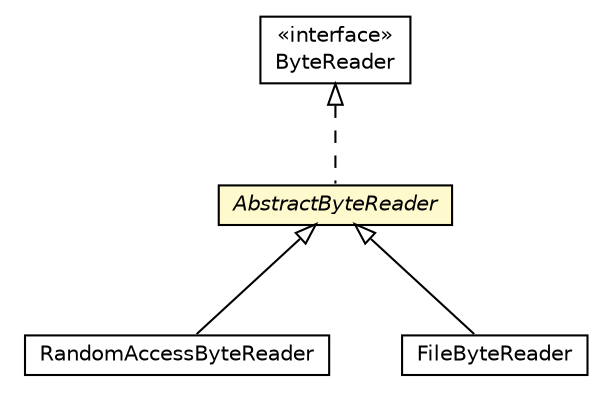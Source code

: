 #!/usr/local/bin/dot
#
# Class diagram 
# Generated by UMLGraph version 5.1 (http://www.umlgraph.org/)
#

digraph G {
	edge [fontname="Helvetica",fontsize=10,labelfontname="Helvetica",labelfontsize=10];
	node [fontname="Helvetica",fontsize=10,shape=plaintext];
	nodesep=0.25;
	ranksep=0.5;
	// uk.gov.nationalarchives.droid.binFileReader.ByteReader
	c1689 [label=<<table title="uk.gov.nationalarchives.droid.binFileReader.ByteReader" border="0" cellborder="1" cellspacing="0" cellpadding="2" port="p" href="./ByteReader.html">
		<tr><td><table border="0" cellspacing="0" cellpadding="1">
<tr><td align="center" balign="center"> &#171;interface&#187; </td></tr>
<tr><td align="center" balign="center"> ByteReader </td></tr>
		</table></td></tr>
		</table>>, fontname="Helvetica", fontcolor="black", fontsize=10.0];
	// uk.gov.nationalarchives.droid.binFileReader.AbstractByteReader
	c1690 [label=<<table title="uk.gov.nationalarchives.droid.binFileReader.AbstractByteReader" border="0" cellborder="1" cellspacing="0" cellpadding="2" port="p" bgcolor="lemonChiffon" href="./AbstractByteReader.html">
		<tr><td><table border="0" cellspacing="0" cellpadding="1">
<tr><td align="center" balign="center"><font face="Helvetica-Oblique"> AbstractByteReader </font></td></tr>
		</table></td></tr>
		</table>>, fontname="Helvetica", fontcolor="black", fontsize=10.0];
	// uk.gov.nationalarchives.droid.binFileReader.RandomAccessByteReader
	c1691 [label=<<table title="uk.gov.nationalarchives.droid.binFileReader.RandomAccessByteReader" border="0" cellborder="1" cellspacing="0" cellpadding="2" port="p" href="./RandomAccessByteReader.html">
		<tr><td><table border="0" cellspacing="0" cellpadding="1">
<tr><td align="center" balign="center"> RandomAccessByteReader </td></tr>
		</table></td></tr>
		</table>>, fontname="Helvetica", fontcolor="black", fontsize=10.0];
	// uk.gov.nationalarchives.droid.binFileReader.FileByteReader
	c1692 [label=<<table title="uk.gov.nationalarchives.droid.binFileReader.FileByteReader" border="0" cellborder="1" cellspacing="0" cellpadding="2" port="p" href="./FileByteReader.html">
		<tr><td><table border="0" cellspacing="0" cellpadding="1">
<tr><td align="center" balign="center"> FileByteReader </td></tr>
		</table></td></tr>
		</table>>, fontname="Helvetica", fontcolor="black", fontsize=10.0];
	//uk.gov.nationalarchives.droid.binFileReader.AbstractByteReader implements uk.gov.nationalarchives.droid.binFileReader.ByteReader
	c1689:p -> c1690:p [dir=back,arrowtail=empty,style=dashed];
	//uk.gov.nationalarchives.droid.binFileReader.RandomAccessByteReader extends uk.gov.nationalarchives.droid.binFileReader.AbstractByteReader
	c1690:p -> c1691:p [dir=back,arrowtail=empty];
	//uk.gov.nationalarchives.droid.binFileReader.FileByteReader extends uk.gov.nationalarchives.droid.binFileReader.AbstractByteReader
	c1690:p -> c1692:p [dir=back,arrowtail=empty];
}

